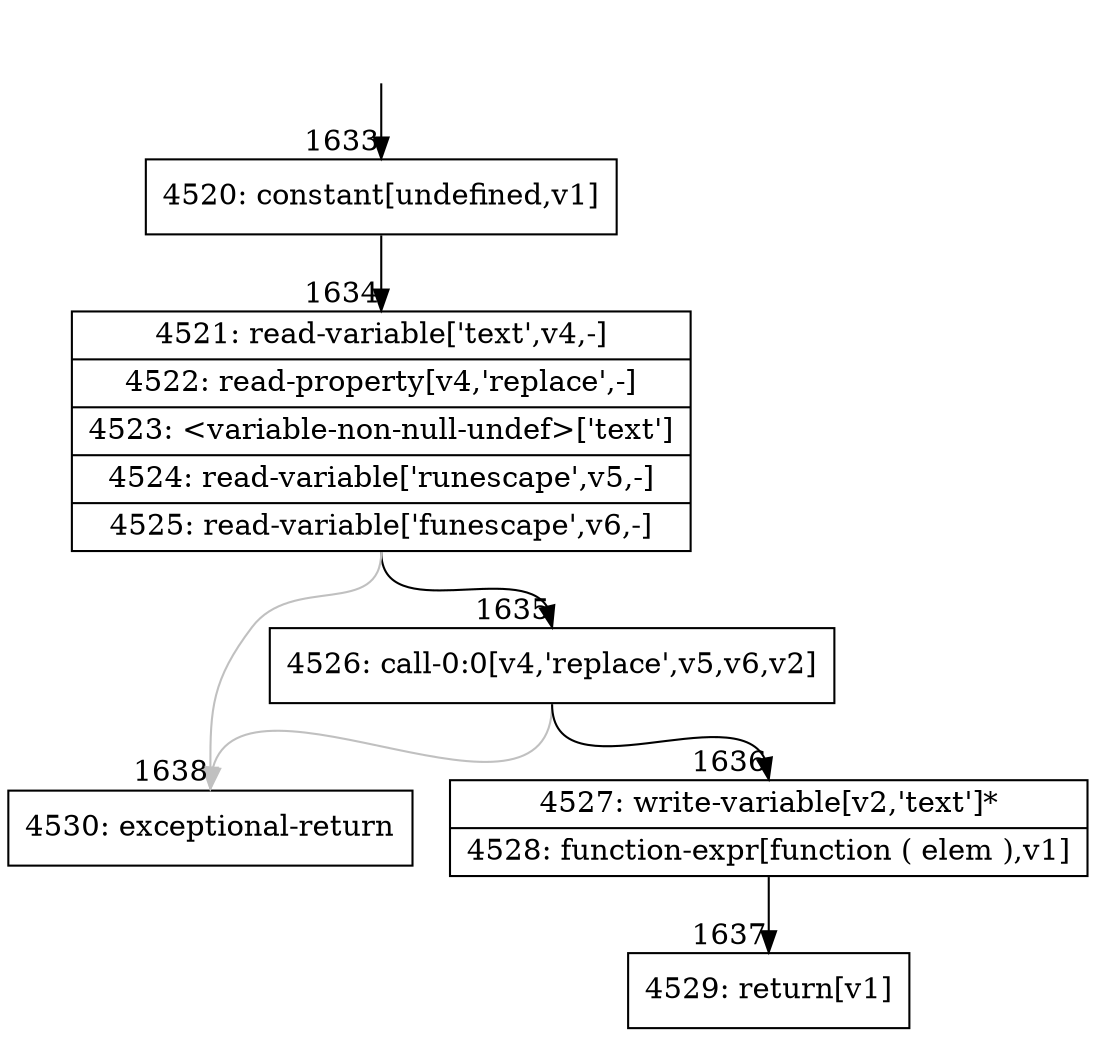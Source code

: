 digraph {
rankdir="TD"
BB_entry113[shape=none,label=""];
BB_entry113 -> BB1633 [tailport=s, headport=n, headlabel="    1633"]
BB1633 [shape=record label="{4520: constant[undefined,v1]}" ] 
BB1633 -> BB1634 [tailport=s, headport=n, headlabel="      1634"]
BB1634 [shape=record label="{4521: read-variable['text',v4,-]|4522: read-property[v4,'replace',-]|4523: \<variable-non-null-undef\>['text']|4524: read-variable['runescape',v5,-]|4525: read-variable['funescape',v6,-]}" ] 
BB1634 -> BB1635 [tailport=s, headport=n, headlabel="      1635"]
BB1634 -> BB1638 [tailport=s, headport=n, color=gray, headlabel="      1638"]
BB1635 [shape=record label="{4526: call-0:0[v4,'replace',v5,v6,v2]}" ] 
BB1635 -> BB1636 [tailport=s, headport=n, headlabel="      1636"]
BB1635 -> BB1638 [tailport=s, headport=n, color=gray]
BB1636 [shape=record label="{4527: write-variable[v2,'text']*|4528: function-expr[function ( elem ),v1]}" ] 
BB1636 -> BB1637 [tailport=s, headport=n, headlabel="      1637"]
BB1637 [shape=record label="{4529: return[v1]}" ] 
BB1638 [shape=record label="{4530: exceptional-return}" ] 
}
